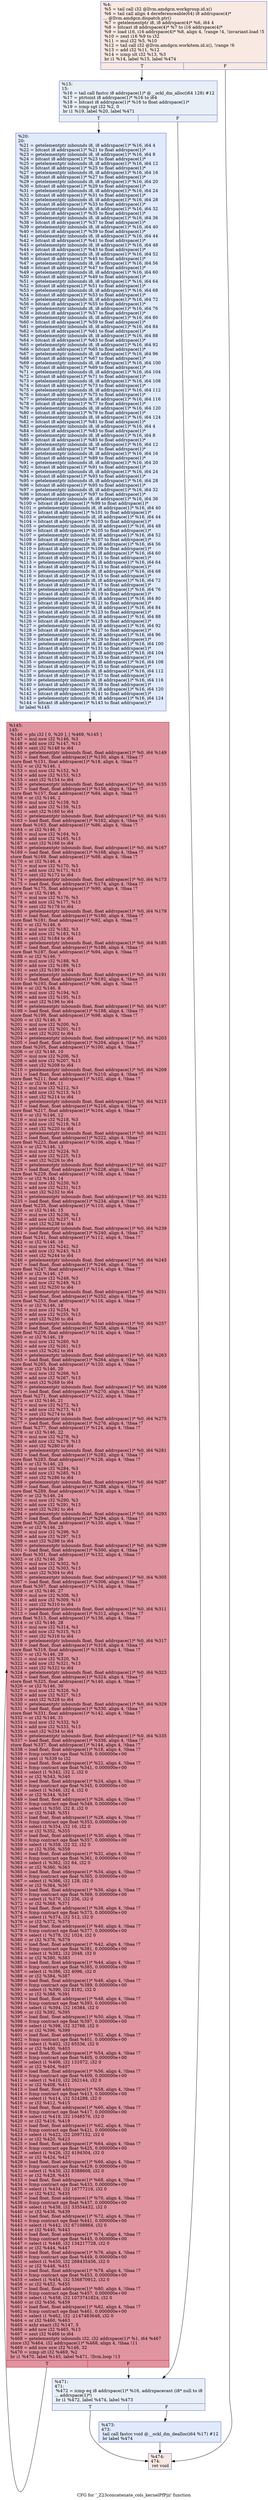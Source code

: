 digraph "CFG for '_Z23concatenate_cols_kernelPfPjii' function" {
	label="CFG for '_Z23concatenate_cols_kernelPfPjii' function";

	Node0x5789af0 [shape=record,color="#3d50c3ff", style=filled, fillcolor="#efcebd70",label="{%4:\l  %5 = tail call i32 @llvm.amdgcn.workgroup.id.x()\l  %6 = tail call align 4 dereferenceable(64) i8 addrspace(4)*\l... @llvm.amdgcn.dispatch.ptr()\l  %7 = getelementptr i8, i8 addrspace(4)* %6, i64 4\l  %8 = bitcast i8 addrspace(4)* %7 to i16 addrspace(4)*\l  %9 = load i16, i16 addrspace(4)* %8, align 4, !range !4, !invariant.load !5\l  %10 = zext i16 %9 to i32\l  %11 = mul i32 %5, %10\l  %12 = tail call i32 @llvm.amdgcn.workitem.id.x(), !range !6\l  %13 = add i32 %11, %12\l  %14 = icmp slt i32 %13, %3\l  br i1 %14, label %15, label %474\l|{<s0>T|<s1>F}}"];
	Node0x5789af0:s0 -> Node0x578b430;
	Node0x5789af0:s1 -> Node0x578b4c0;
	Node0x578b430 [shape=record,color="#3d50c3ff", style=filled, fillcolor="#cedaeb70",label="{%15:\l15:                                               \l  %16 = tail call fastcc i8 addrspace(1)* @__ockl_dm_alloc(i64 128) #12\l  %17 = ptrtoint i8 addrspace(1)* %16 to i64\l  %18 = bitcast i8 addrspace(1)* %16 to float addrspace(1)*\l  %19 = icmp sgt i32 %2, 0\l  br i1 %19, label %20, label %471\l|{<s0>T|<s1>F}}"];
	Node0x578b430:s0 -> Node0x578b9c0;
	Node0x578b430:s1 -> Node0x578ba50;
	Node0x578b9c0 [shape=record,color="#3d50c3ff", style=filled, fillcolor="#b9d0f970",label="{%20:\l20:                                               \l  %21 = getelementptr inbounds i8, i8 addrspace(1)* %16, i64 4\l  %22 = bitcast i8 addrspace(1)* %21 to float addrspace(1)*\l  %23 = getelementptr inbounds i8, i8 addrspace(1)* %16, i64 8\l  %24 = bitcast i8 addrspace(1)* %23 to float addrspace(1)*\l  %25 = getelementptr inbounds i8, i8 addrspace(1)* %16, i64 12\l  %26 = bitcast i8 addrspace(1)* %25 to float addrspace(1)*\l  %27 = getelementptr inbounds i8, i8 addrspace(1)* %16, i64 16\l  %28 = bitcast i8 addrspace(1)* %27 to float addrspace(1)*\l  %29 = getelementptr inbounds i8, i8 addrspace(1)* %16, i64 20\l  %30 = bitcast i8 addrspace(1)* %29 to float addrspace(1)*\l  %31 = getelementptr inbounds i8, i8 addrspace(1)* %16, i64 24\l  %32 = bitcast i8 addrspace(1)* %31 to float addrspace(1)*\l  %33 = getelementptr inbounds i8, i8 addrspace(1)* %16, i64 28\l  %34 = bitcast i8 addrspace(1)* %33 to float addrspace(1)*\l  %35 = getelementptr inbounds i8, i8 addrspace(1)* %16, i64 32\l  %36 = bitcast i8 addrspace(1)* %35 to float addrspace(1)*\l  %37 = getelementptr inbounds i8, i8 addrspace(1)* %16, i64 36\l  %38 = bitcast i8 addrspace(1)* %37 to float addrspace(1)*\l  %39 = getelementptr inbounds i8, i8 addrspace(1)* %16, i64 40\l  %40 = bitcast i8 addrspace(1)* %39 to float addrspace(1)*\l  %41 = getelementptr inbounds i8, i8 addrspace(1)* %16, i64 44\l  %42 = bitcast i8 addrspace(1)* %41 to float addrspace(1)*\l  %43 = getelementptr inbounds i8, i8 addrspace(1)* %16, i64 48\l  %44 = bitcast i8 addrspace(1)* %43 to float addrspace(1)*\l  %45 = getelementptr inbounds i8, i8 addrspace(1)* %16, i64 52\l  %46 = bitcast i8 addrspace(1)* %45 to float addrspace(1)*\l  %47 = getelementptr inbounds i8, i8 addrspace(1)* %16, i64 56\l  %48 = bitcast i8 addrspace(1)* %47 to float addrspace(1)*\l  %49 = getelementptr inbounds i8, i8 addrspace(1)* %16, i64 60\l  %50 = bitcast i8 addrspace(1)* %49 to float addrspace(1)*\l  %51 = getelementptr inbounds i8, i8 addrspace(1)* %16, i64 64\l  %52 = bitcast i8 addrspace(1)* %51 to float addrspace(1)*\l  %53 = getelementptr inbounds i8, i8 addrspace(1)* %16, i64 68\l  %54 = bitcast i8 addrspace(1)* %53 to float addrspace(1)*\l  %55 = getelementptr inbounds i8, i8 addrspace(1)* %16, i64 72\l  %56 = bitcast i8 addrspace(1)* %55 to float addrspace(1)*\l  %57 = getelementptr inbounds i8, i8 addrspace(1)* %16, i64 76\l  %58 = bitcast i8 addrspace(1)* %57 to float addrspace(1)*\l  %59 = getelementptr inbounds i8, i8 addrspace(1)* %16, i64 80\l  %60 = bitcast i8 addrspace(1)* %59 to float addrspace(1)*\l  %61 = getelementptr inbounds i8, i8 addrspace(1)* %16, i64 84\l  %62 = bitcast i8 addrspace(1)* %61 to float addrspace(1)*\l  %63 = getelementptr inbounds i8, i8 addrspace(1)* %16, i64 88\l  %64 = bitcast i8 addrspace(1)* %63 to float addrspace(1)*\l  %65 = getelementptr inbounds i8, i8 addrspace(1)* %16, i64 92\l  %66 = bitcast i8 addrspace(1)* %65 to float addrspace(1)*\l  %67 = getelementptr inbounds i8, i8 addrspace(1)* %16, i64 96\l  %68 = bitcast i8 addrspace(1)* %67 to float addrspace(1)*\l  %69 = getelementptr inbounds i8, i8 addrspace(1)* %16, i64 100\l  %70 = bitcast i8 addrspace(1)* %69 to float addrspace(1)*\l  %71 = getelementptr inbounds i8, i8 addrspace(1)* %16, i64 104\l  %72 = bitcast i8 addrspace(1)* %71 to float addrspace(1)*\l  %73 = getelementptr inbounds i8, i8 addrspace(1)* %16, i64 108\l  %74 = bitcast i8 addrspace(1)* %73 to float addrspace(1)*\l  %75 = getelementptr inbounds i8, i8 addrspace(1)* %16, i64 112\l  %76 = bitcast i8 addrspace(1)* %75 to float addrspace(1)*\l  %77 = getelementptr inbounds i8, i8 addrspace(1)* %16, i64 116\l  %78 = bitcast i8 addrspace(1)* %77 to float addrspace(1)*\l  %79 = getelementptr inbounds i8, i8 addrspace(1)* %16, i64 120\l  %80 = bitcast i8 addrspace(1)* %79 to float addrspace(1)*\l  %81 = getelementptr inbounds i8, i8 addrspace(1)* %16, i64 124\l  %82 = bitcast i8 addrspace(1)* %81 to float addrspace(1)*\l  %83 = getelementptr inbounds i8, i8 addrspace(1)* %16, i64 4\l  %84 = bitcast i8 addrspace(1)* %83 to float addrspace(1)*\l  %85 = getelementptr inbounds i8, i8 addrspace(1)* %16, i64 8\l  %86 = bitcast i8 addrspace(1)* %85 to float addrspace(1)*\l  %87 = getelementptr inbounds i8, i8 addrspace(1)* %16, i64 12\l  %88 = bitcast i8 addrspace(1)* %87 to float addrspace(1)*\l  %89 = getelementptr inbounds i8, i8 addrspace(1)* %16, i64 16\l  %90 = bitcast i8 addrspace(1)* %89 to float addrspace(1)*\l  %91 = getelementptr inbounds i8, i8 addrspace(1)* %16, i64 20\l  %92 = bitcast i8 addrspace(1)* %91 to float addrspace(1)*\l  %93 = getelementptr inbounds i8, i8 addrspace(1)* %16, i64 24\l  %94 = bitcast i8 addrspace(1)* %93 to float addrspace(1)*\l  %95 = getelementptr inbounds i8, i8 addrspace(1)* %16, i64 28\l  %96 = bitcast i8 addrspace(1)* %95 to float addrspace(1)*\l  %97 = getelementptr inbounds i8, i8 addrspace(1)* %16, i64 32\l  %98 = bitcast i8 addrspace(1)* %97 to float addrspace(1)*\l  %99 = getelementptr inbounds i8, i8 addrspace(1)* %16, i64 36\l  %100 = bitcast i8 addrspace(1)* %99 to float addrspace(1)*\l  %101 = getelementptr inbounds i8, i8 addrspace(1)* %16, i64 40\l  %102 = bitcast i8 addrspace(1)* %101 to float addrspace(1)*\l  %103 = getelementptr inbounds i8, i8 addrspace(1)* %16, i64 44\l  %104 = bitcast i8 addrspace(1)* %103 to float addrspace(1)*\l  %105 = getelementptr inbounds i8, i8 addrspace(1)* %16, i64 48\l  %106 = bitcast i8 addrspace(1)* %105 to float addrspace(1)*\l  %107 = getelementptr inbounds i8, i8 addrspace(1)* %16, i64 52\l  %108 = bitcast i8 addrspace(1)* %107 to float addrspace(1)*\l  %109 = getelementptr inbounds i8, i8 addrspace(1)* %16, i64 56\l  %110 = bitcast i8 addrspace(1)* %109 to float addrspace(1)*\l  %111 = getelementptr inbounds i8, i8 addrspace(1)* %16, i64 60\l  %112 = bitcast i8 addrspace(1)* %111 to float addrspace(1)*\l  %113 = getelementptr inbounds i8, i8 addrspace(1)* %16, i64 64\l  %114 = bitcast i8 addrspace(1)* %113 to float addrspace(1)*\l  %115 = getelementptr inbounds i8, i8 addrspace(1)* %16, i64 68\l  %116 = bitcast i8 addrspace(1)* %115 to float addrspace(1)*\l  %117 = getelementptr inbounds i8, i8 addrspace(1)* %16, i64 72\l  %118 = bitcast i8 addrspace(1)* %117 to float addrspace(1)*\l  %119 = getelementptr inbounds i8, i8 addrspace(1)* %16, i64 76\l  %120 = bitcast i8 addrspace(1)* %119 to float addrspace(1)*\l  %121 = getelementptr inbounds i8, i8 addrspace(1)* %16, i64 80\l  %122 = bitcast i8 addrspace(1)* %121 to float addrspace(1)*\l  %123 = getelementptr inbounds i8, i8 addrspace(1)* %16, i64 84\l  %124 = bitcast i8 addrspace(1)* %123 to float addrspace(1)*\l  %125 = getelementptr inbounds i8, i8 addrspace(1)* %16, i64 88\l  %126 = bitcast i8 addrspace(1)* %125 to float addrspace(1)*\l  %127 = getelementptr inbounds i8, i8 addrspace(1)* %16, i64 92\l  %128 = bitcast i8 addrspace(1)* %127 to float addrspace(1)*\l  %129 = getelementptr inbounds i8, i8 addrspace(1)* %16, i64 96\l  %130 = bitcast i8 addrspace(1)* %129 to float addrspace(1)*\l  %131 = getelementptr inbounds i8, i8 addrspace(1)* %16, i64 100\l  %132 = bitcast i8 addrspace(1)* %131 to float addrspace(1)*\l  %133 = getelementptr inbounds i8, i8 addrspace(1)* %16, i64 104\l  %134 = bitcast i8 addrspace(1)* %133 to float addrspace(1)*\l  %135 = getelementptr inbounds i8, i8 addrspace(1)* %16, i64 108\l  %136 = bitcast i8 addrspace(1)* %135 to float addrspace(1)*\l  %137 = getelementptr inbounds i8, i8 addrspace(1)* %16, i64 112\l  %138 = bitcast i8 addrspace(1)* %137 to float addrspace(1)*\l  %139 = getelementptr inbounds i8, i8 addrspace(1)* %16, i64 116\l  %140 = bitcast i8 addrspace(1)* %139 to float addrspace(1)*\l  %141 = getelementptr inbounds i8, i8 addrspace(1)* %16, i64 120\l  %142 = bitcast i8 addrspace(1)* %141 to float addrspace(1)*\l  %143 = getelementptr inbounds i8, i8 addrspace(1)* %16, i64 124\l  %144 = bitcast i8 addrspace(1)* %143 to float addrspace(1)*\l  br label %145\l}"];
	Node0x578b9c0 -> Node0x5790a30;
	Node0x5790a30 [shape=record,color="#b70d28ff", style=filled, fillcolor="#b70d2870",label="{%145:\l145:                                              \l  %146 = phi i32 [ 0, %20 ], [ %469, %145 ]\l  %147 = mul nsw i32 %146, %3\l  %148 = add nsw i32 %147, %13\l  %149 = sext i32 %148 to i64\l  %150 = getelementptr inbounds float, float addrspace(1)* %0, i64 %149\l  %151 = load float, float addrspace(1)* %150, align 4, !tbaa !7\l  store float %151, float addrspace(1)* %18, align 4, !tbaa !7\l  %152 = or i32 %146, 1\l  %153 = mul nsw i32 %152, %3\l  %154 = add nsw i32 %153, %13\l  %155 = sext i32 %154 to i64\l  %156 = getelementptr inbounds float, float addrspace(1)* %0, i64 %155\l  %157 = load float, float addrspace(1)* %156, align 4, !tbaa !7\l  store float %157, float addrspace(1)* %84, align 4, !tbaa !7\l  %158 = or i32 %146, 2\l  %159 = mul nsw i32 %158, %3\l  %160 = add nsw i32 %159, %13\l  %161 = sext i32 %160 to i64\l  %162 = getelementptr inbounds float, float addrspace(1)* %0, i64 %161\l  %163 = load float, float addrspace(1)* %162, align 4, !tbaa !7\l  store float %163, float addrspace(1)* %86, align 4, !tbaa !7\l  %164 = or i32 %146, 3\l  %165 = mul nsw i32 %164, %3\l  %166 = add nsw i32 %165, %13\l  %167 = sext i32 %166 to i64\l  %168 = getelementptr inbounds float, float addrspace(1)* %0, i64 %167\l  %169 = load float, float addrspace(1)* %168, align 4, !tbaa !7\l  store float %169, float addrspace(1)* %88, align 4, !tbaa !7\l  %170 = or i32 %146, 4\l  %171 = mul nsw i32 %170, %3\l  %172 = add nsw i32 %171, %13\l  %173 = sext i32 %172 to i64\l  %174 = getelementptr inbounds float, float addrspace(1)* %0, i64 %173\l  %175 = load float, float addrspace(1)* %174, align 4, !tbaa !7\l  store float %175, float addrspace(1)* %90, align 4, !tbaa !7\l  %176 = or i32 %146, 5\l  %177 = mul nsw i32 %176, %3\l  %178 = add nsw i32 %177, %13\l  %179 = sext i32 %178 to i64\l  %180 = getelementptr inbounds float, float addrspace(1)* %0, i64 %179\l  %181 = load float, float addrspace(1)* %180, align 4, !tbaa !7\l  store float %181, float addrspace(1)* %92, align 4, !tbaa !7\l  %182 = or i32 %146, 6\l  %183 = mul nsw i32 %182, %3\l  %184 = add nsw i32 %183, %13\l  %185 = sext i32 %184 to i64\l  %186 = getelementptr inbounds float, float addrspace(1)* %0, i64 %185\l  %187 = load float, float addrspace(1)* %186, align 4, !tbaa !7\l  store float %187, float addrspace(1)* %94, align 4, !tbaa !7\l  %188 = or i32 %146, 7\l  %189 = mul nsw i32 %188, %3\l  %190 = add nsw i32 %189, %13\l  %191 = sext i32 %190 to i64\l  %192 = getelementptr inbounds float, float addrspace(1)* %0, i64 %191\l  %193 = load float, float addrspace(1)* %192, align 4, !tbaa !7\l  store float %193, float addrspace(1)* %96, align 4, !tbaa !7\l  %194 = or i32 %146, 8\l  %195 = mul nsw i32 %194, %3\l  %196 = add nsw i32 %195, %13\l  %197 = sext i32 %196 to i64\l  %198 = getelementptr inbounds float, float addrspace(1)* %0, i64 %197\l  %199 = load float, float addrspace(1)* %198, align 4, !tbaa !7\l  store float %199, float addrspace(1)* %98, align 4, !tbaa !7\l  %200 = or i32 %146, 9\l  %201 = mul nsw i32 %200, %3\l  %202 = add nsw i32 %201, %13\l  %203 = sext i32 %202 to i64\l  %204 = getelementptr inbounds float, float addrspace(1)* %0, i64 %203\l  %205 = load float, float addrspace(1)* %204, align 4, !tbaa !7\l  store float %205, float addrspace(1)* %100, align 4, !tbaa !7\l  %206 = or i32 %146, 10\l  %207 = mul nsw i32 %206, %3\l  %208 = add nsw i32 %207, %13\l  %209 = sext i32 %208 to i64\l  %210 = getelementptr inbounds float, float addrspace(1)* %0, i64 %209\l  %211 = load float, float addrspace(1)* %210, align 4, !tbaa !7\l  store float %211, float addrspace(1)* %102, align 4, !tbaa !7\l  %212 = or i32 %146, 11\l  %213 = mul nsw i32 %212, %3\l  %214 = add nsw i32 %213, %13\l  %215 = sext i32 %214 to i64\l  %216 = getelementptr inbounds float, float addrspace(1)* %0, i64 %215\l  %217 = load float, float addrspace(1)* %216, align 4, !tbaa !7\l  store float %217, float addrspace(1)* %104, align 4, !tbaa !7\l  %218 = or i32 %146, 12\l  %219 = mul nsw i32 %218, %3\l  %220 = add nsw i32 %219, %13\l  %221 = sext i32 %220 to i64\l  %222 = getelementptr inbounds float, float addrspace(1)* %0, i64 %221\l  %223 = load float, float addrspace(1)* %222, align 4, !tbaa !7\l  store float %223, float addrspace(1)* %106, align 4, !tbaa !7\l  %224 = or i32 %146, 13\l  %225 = mul nsw i32 %224, %3\l  %226 = add nsw i32 %225, %13\l  %227 = sext i32 %226 to i64\l  %228 = getelementptr inbounds float, float addrspace(1)* %0, i64 %227\l  %229 = load float, float addrspace(1)* %228, align 4, !tbaa !7\l  store float %229, float addrspace(1)* %108, align 4, !tbaa !7\l  %230 = or i32 %146, 14\l  %231 = mul nsw i32 %230, %3\l  %232 = add nsw i32 %231, %13\l  %233 = sext i32 %232 to i64\l  %234 = getelementptr inbounds float, float addrspace(1)* %0, i64 %233\l  %235 = load float, float addrspace(1)* %234, align 4, !tbaa !7\l  store float %235, float addrspace(1)* %110, align 4, !tbaa !7\l  %236 = or i32 %146, 15\l  %237 = mul nsw i32 %236, %3\l  %238 = add nsw i32 %237, %13\l  %239 = sext i32 %238 to i64\l  %240 = getelementptr inbounds float, float addrspace(1)* %0, i64 %239\l  %241 = load float, float addrspace(1)* %240, align 4, !tbaa !7\l  store float %241, float addrspace(1)* %112, align 4, !tbaa !7\l  %242 = or i32 %146, 16\l  %243 = mul nsw i32 %242, %3\l  %244 = add nsw i32 %243, %13\l  %245 = sext i32 %244 to i64\l  %246 = getelementptr inbounds float, float addrspace(1)* %0, i64 %245\l  %247 = load float, float addrspace(1)* %246, align 4, !tbaa !7\l  store float %247, float addrspace(1)* %114, align 4, !tbaa !7\l  %248 = or i32 %146, 17\l  %249 = mul nsw i32 %248, %3\l  %250 = add nsw i32 %249, %13\l  %251 = sext i32 %250 to i64\l  %252 = getelementptr inbounds float, float addrspace(1)* %0, i64 %251\l  %253 = load float, float addrspace(1)* %252, align 4, !tbaa !7\l  store float %253, float addrspace(1)* %116, align 4, !tbaa !7\l  %254 = or i32 %146, 18\l  %255 = mul nsw i32 %254, %3\l  %256 = add nsw i32 %255, %13\l  %257 = sext i32 %256 to i64\l  %258 = getelementptr inbounds float, float addrspace(1)* %0, i64 %257\l  %259 = load float, float addrspace(1)* %258, align 4, !tbaa !7\l  store float %259, float addrspace(1)* %118, align 4, !tbaa !7\l  %260 = or i32 %146, 19\l  %261 = mul nsw i32 %260, %3\l  %262 = add nsw i32 %261, %13\l  %263 = sext i32 %262 to i64\l  %264 = getelementptr inbounds float, float addrspace(1)* %0, i64 %263\l  %265 = load float, float addrspace(1)* %264, align 4, !tbaa !7\l  store float %265, float addrspace(1)* %120, align 4, !tbaa !7\l  %266 = or i32 %146, 20\l  %267 = mul nsw i32 %266, %3\l  %268 = add nsw i32 %267, %13\l  %269 = sext i32 %268 to i64\l  %270 = getelementptr inbounds float, float addrspace(1)* %0, i64 %269\l  %271 = load float, float addrspace(1)* %270, align 4, !tbaa !7\l  store float %271, float addrspace(1)* %122, align 4, !tbaa !7\l  %272 = or i32 %146, 21\l  %273 = mul nsw i32 %272, %3\l  %274 = add nsw i32 %273, %13\l  %275 = sext i32 %274 to i64\l  %276 = getelementptr inbounds float, float addrspace(1)* %0, i64 %275\l  %277 = load float, float addrspace(1)* %276, align 4, !tbaa !7\l  store float %277, float addrspace(1)* %124, align 4, !tbaa !7\l  %278 = or i32 %146, 22\l  %279 = mul nsw i32 %278, %3\l  %280 = add nsw i32 %279, %13\l  %281 = sext i32 %280 to i64\l  %282 = getelementptr inbounds float, float addrspace(1)* %0, i64 %281\l  %283 = load float, float addrspace(1)* %282, align 4, !tbaa !7\l  store float %283, float addrspace(1)* %126, align 4, !tbaa !7\l  %284 = or i32 %146, 23\l  %285 = mul nsw i32 %284, %3\l  %286 = add nsw i32 %285, %13\l  %287 = sext i32 %286 to i64\l  %288 = getelementptr inbounds float, float addrspace(1)* %0, i64 %287\l  %289 = load float, float addrspace(1)* %288, align 4, !tbaa !7\l  store float %289, float addrspace(1)* %128, align 4, !tbaa !7\l  %290 = or i32 %146, 24\l  %291 = mul nsw i32 %290, %3\l  %292 = add nsw i32 %291, %13\l  %293 = sext i32 %292 to i64\l  %294 = getelementptr inbounds float, float addrspace(1)* %0, i64 %293\l  %295 = load float, float addrspace(1)* %294, align 4, !tbaa !7\l  store float %295, float addrspace(1)* %130, align 4, !tbaa !7\l  %296 = or i32 %146, 25\l  %297 = mul nsw i32 %296, %3\l  %298 = add nsw i32 %297, %13\l  %299 = sext i32 %298 to i64\l  %300 = getelementptr inbounds float, float addrspace(1)* %0, i64 %299\l  %301 = load float, float addrspace(1)* %300, align 4, !tbaa !7\l  store float %301, float addrspace(1)* %132, align 4, !tbaa !7\l  %302 = or i32 %146, 26\l  %303 = mul nsw i32 %302, %3\l  %304 = add nsw i32 %303, %13\l  %305 = sext i32 %304 to i64\l  %306 = getelementptr inbounds float, float addrspace(1)* %0, i64 %305\l  %307 = load float, float addrspace(1)* %306, align 4, !tbaa !7\l  store float %307, float addrspace(1)* %134, align 4, !tbaa !7\l  %308 = or i32 %146, 27\l  %309 = mul nsw i32 %308, %3\l  %310 = add nsw i32 %309, %13\l  %311 = sext i32 %310 to i64\l  %312 = getelementptr inbounds float, float addrspace(1)* %0, i64 %311\l  %313 = load float, float addrspace(1)* %312, align 4, !tbaa !7\l  store float %313, float addrspace(1)* %136, align 4, !tbaa !7\l  %314 = or i32 %146, 28\l  %315 = mul nsw i32 %314, %3\l  %316 = add nsw i32 %315, %13\l  %317 = sext i32 %316 to i64\l  %318 = getelementptr inbounds float, float addrspace(1)* %0, i64 %317\l  %319 = load float, float addrspace(1)* %318, align 4, !tbaa !7\l  store float %319, float addrspace(1)* %138, align 4, !tbaa !7\l  %320 = or i32 %146, 29\l  %321 = mul nsw i32 %320, %3\l  %322 = add nsw i32 %321, %13\l  %323 = sext i32 %322 to i64\l  %324 = getelementptr inbounds float, float addrspace(1)* %0, i64 %323\l  %325 = load float, float addrspace(1)* %324, align 4, !tbaa !7\l  store float %325, float addrspace(1)* %140, align 4, !tbaa !7\l  %326 = or i32 %146, 30\l  %327 = mul nsw i32 %326, %3\l  %328 = add nsw i32 %327, %13\l  %329 = sext i32 %328 to i64\l  %330 = getelementptr inbounds float, float addrspace(1)* %0, i64 %329\l  %331 = load float, float addrspace(1)* %330, align 4, !tbaa !7\l  store float %331, float addrspace(1)* %142, align 4, !tbaa !7\l  %332 = or i32 %146, 31\l  %333 = mul nsw i32 %332, %3\l  %334 = add nsw i32 %333, %13\l  %335 = sext i32 %334 to i64\l  %336 = getelementptr inbounds float, float addrspace(1)* %0, i64 %335\l  %337 = load float, float addrspace(1)* %336, align 4, !tbaa !7\l  store float %337, float addrspace(1)* %144, align 4, !tbaa !7\l  %338 = load float, float addrspace(1)* %18, align 4, !tbaa !7\l  %339 = fcmp contract oge float %338, 0.000000e+00\l  %340 = zext i1 %339 to i32\l  %341 = load float, float addrspace(1)* %22, align 4, !tbaa !7\l  %342 = fcmp contract oge float %341, 0.000000e+00\l  %343 = select i1 %342, i32 2, i32 0\l  %344 = or i32 %343, %340\l  %345 = load float, float addrspace(1)* %24, align 4, !tbaa !7\l  %346 = fcmp contract oge float %345, 0.000000e+00\l  %347 = select i1 %346, i32 4, i32 0\l  %348 = or i32 %344, %347\l  %349 = load float, float addrspace(1)* %26, align 4, !tbaa !7\l  %350 = fcmp contract oge float %349, 0.000000e+00\l  %351 = select i1 %350, i32 8, i32 0\l  %352 = or i32 %348, %351\l  %353 = load float, float addrspace(1)* %28, align 4, !tbaa !7\l  %354 = fcmp contract oge float %353, 0.000000e+00\l  %355 = select i1 %354, i32 16, i32 0\l  %356 = or i32 %352, %355\l  %357 = load float, float addrspace(1)* %30, align 4, !tbaa !7\l  %358 = fcmp contract oge float %357, 0.000000e+00\l  %359 = select i1 %358, i32 32, i32 0\l  %360 = or i32 %356, %359\l  %361 = load float, float addrspace(1)* %32, align 4, !tbaa !7\l  %362 = fcmp contract oge float %361, 0.000000e+00\l  %363 = select i1 %362, i32 64, i32 0\l  %364 = or i32 %360, %363\l  %365 = load float, float addrspace(1)* %34, align 4, !tbaa !7\l  %366 = fcmp contract oge float %365, 0.000000e+00\l  %367 = select i1 %366, i32 128, i32 0\l  %368 = or i32 %364, %367\l  %369 = load float, float addrspace(1)* %36, align 4, !tbaa !7\l  %370 = fcmp contract oge float %369, 0.000000e+00\l  %371 = select i1 %370, i32 256, i32 0\l  %372 = or i32 %368, %371\l  %373 = load float, float addrspace(1)* %38, align 4, !tbaa !7\l  %374 = fcmp contract oge float %373, 0.000000e+00\l  %375 = select i1 %374, i32 512, i32 0\l  %376 = or i32 %372, %375\l  %377 = load float, float addrspace(1)* %40, align 4, !tbaa !7\l  %378 = fcmp contract oge float %377, 0.000000e+00\l  %379 = select i1 %378, i32 1024, i32 0\l  %380 = or i32 %376, %379\l  %381 = load float, float addrspace(1)* %42, align 4, !tbaa !7\l  %382 = fcmp contract oge float %381, 0.000000e+00\l  %383 = select i1 %382, i32 2048, i32 0\l  %384 = or i32 %380, %383\l  %385 = load float, float addrspace(1)* %44, align 4, !tbaa !7\l  %386 = fcmp contract oge float %385, 0.000000e+00\l  %387 = select i1 %386, i32 4096, i32 0\l  %388 = or i32 %384, %387\l  %389 = load float, float addrspace(1)* %46, align 4, !tbaa !7\l  %390 = fcmp contract oge float %389, 0.000000e+00\l  %391 = select i1 %390, i32 8192, i32 0\l  %392 = or i32 %388, %391\l  %393 = load float, float addrspace(1)* %48, align 4, !tbaa !7\l  %394 = fcmp contract oge float %393, 0.000000e+00\l  %395 = select i1 %394, i32 16384, i32 0\l  %396 = or i32 %392, %395\l  %397 = load float, float addrspace(1)* %50, align 4, !tbaa !7\l  %398 = fcmp contract oge float %397, 0.000000e+00\l  %399 = select i1 %398, i32 32768, i32 0\l  %400 = or i32 %396, %399\l  %401 = load float, float addrspace(1)* %52, align 4, !tbaa !7\l  %402 = fcmp contract oge float %401, 0.000000e+00\l  %403 = select i1 %402, i32 65536, i32 0\l  %404 = or i32 %400, %403\l  %405 = load float, float addrspace(1)* %54, align 4, !tbaa !7\l  %406 = fcmp contract oge float %405, 0.000000e+00\l  %407 = select i1 %406, i32 131072, i32 0\l  %408 = or i32 %404, %407\l  %409 = load float, float addrspace(1)* %56, align 4, !tbaa !7\l  %410 = fcmp contract oge float %409, 0.000000e+00\l  %411 = select i1 %410, i32 262144, i32 0\l  %412 = or i32 %408, %411\l  %413 = load float, float addrspace(1)* %58, align 4, !tbaa !7\l  %414 = fcmp contract oge float %413, 0.000000e+00\l  %415 = select i1 %414, i32 524288, i32 0\l  %416 = or i32 %412, %415\l  %417 = load float, float addrspace(1)* %60, align 4, !tbaa !7\l  %418 = fcmp contract oge float %417, 0.000000e+00\l  %419 = select i1 %418, i32 1048576, i32 0\l  %420 = or i32 %416, %419\l  %421 = load float, float addrspace(1)* %62, align 4, !tbaa !7\l  %422 = fcmp contract oge float %421, 0.000000e+00\l  %423 = select i1 %422, i32 2097152, i32 0\l  %424 = or i32 %420, %423\l  %425 = load float, float addrspace(1)* %64, align 4, !tbaa !7\l  %426 = fcmp contract oge float %425, 0.000000e+00\l  %427 = select i1 %426, i32 4194304, i32 0\l  %428 = or i32 %424, %427\l  %429 = load float, float addrspace(1)* %66, align 4, !tbaa !7\l  %430 = fcmp contract oge float %429, 0.000000e+00\l  %431 = select i1 %430, i32 8388608, i32 0\l  %432 = or i32 %428, %431\l  %433 = load float, float addrspace(1)* %68, align 4, !tbaa !7\l  %434 = fcmp contract oge float %433, 0.000000e+00\l  %435 = select i1 %434, i32 16777216, i32 0\l  %436 = or i32 %432, %435\l  %437 = load float, float addrspace(1)* %70, align 4, !tbaa !7\l  %438 = fcmp contract oge float %437, 0.000000e+00\l  %439 = select i1 %438, i32 33554432, i32 0\l  %440 = or i32 %436, %439\l  %441 = load float, float addrspace(1)* %72, align 4, !tbaa !7\l  %442 = fcmp contract oge float %441, 0.000000e+00\l  %443 = select i1 %442, i32 67108864, i32 0\l  %444 = or i32 %440, %443\l  %445 = load float, float addrspace(1)* %74, align 4, !tbaa !7\l  %446 = fcmp contract oge float %445, 0.000000e+00\l  %447 = select i1 %446, i32 134217728, i32 0\l  %448 = or i32 %444, %447\l  %449 = load float, float addrspace(1)* %76, align 4, !tbaa !7\l  %450 = fcmp contract oge float %449, 0.000000e+00\l  %451 = select i1 %450, i32 268435456, i32 0\l  %452 = or i32 %448, %451\l  %453 = load float, float addrspace(1)* %78, align 4, !tbaa !7\l  %454 = fcmp contract oge float %453, 0.000000e+00\l  %455 = select i1 %454, i32 536870912, i32 0\l  %456 = or i32 %452, %455\l  %457 = load float, float addrspace(1)* %80, align 4, !tbaa !7\l  %458 = fcmp contract oge float %457, 0.000000e+00\l  %459 = select i1 %458, i32 1073741824, i32 0\l  %460 = or i32 %456, %459\l  %461 = load float, float addrspace(1)* %82, align 4, !tbaa !7\l  %462 = fcmp contract oge float %461, 0.000000e+00\l  %463 = select i1 %462, i32 -2147483648, i32 0\l  %464 = or i32 %460, %463\l  %465 = ashr exact i32 %147, 5\l  %466 = add nsw i32 %465, %13\l  %467 = sext i32 %466 to i64\l  %468 = getelementptr inbounds i32, i32 addrspace(1)* %1, i64 %467\l  store i32 %464, i32 addrspace(1)* %468, align 4, !tbaa !11\l  %469 = add nuw nsw i32 %146, 32\l  %470 = icmp slt i32 %469, %2\l  br i1 %470, label %145, label %471, !llvm.loop !13\l|{<s0>T|<s1>F}}"];
	Node0x5790a30:s0 -> Node0x5790a30;
	Node0x5790a30:s1 -> Node0x578ba50;
	Node0x578ba50 [shape=record,color="#3d50c3ff", style=filled, fillcolor="#cedaeb70",label="{%471:\l471:                                              \l  %472 = icmp eq i8 addrspace(1)* %16, addrspacecast (i8* null to i8\l... addrspace(1)*)\l  br i1 %472, label %474, label %473\l|{<s0>T|<s1>F}}"];
	Node0x578ba50:s0 -> Node0x578b4c0;
	Node0x578ba50:s1 -> Node0x5797c30;
	Node0x5797c30 [shape=record,color="#3d50c3ff", style=filled, fillcolor="#b9d0f970",label="{%473:\l473:                                              \l  tail call fastcc void @__ockl_dm_dealloc(i64 %17) #12\l  br label %474\l}"];
	Node0x5797c30 -> Node0x578b4c0;
	Node0x578b4c0 [shape=record,color="#3d50c3ff", style=filled, fillcolor="#efcebd70",label="{%474:\l474:                                              \l  ret void\l}"];
}
